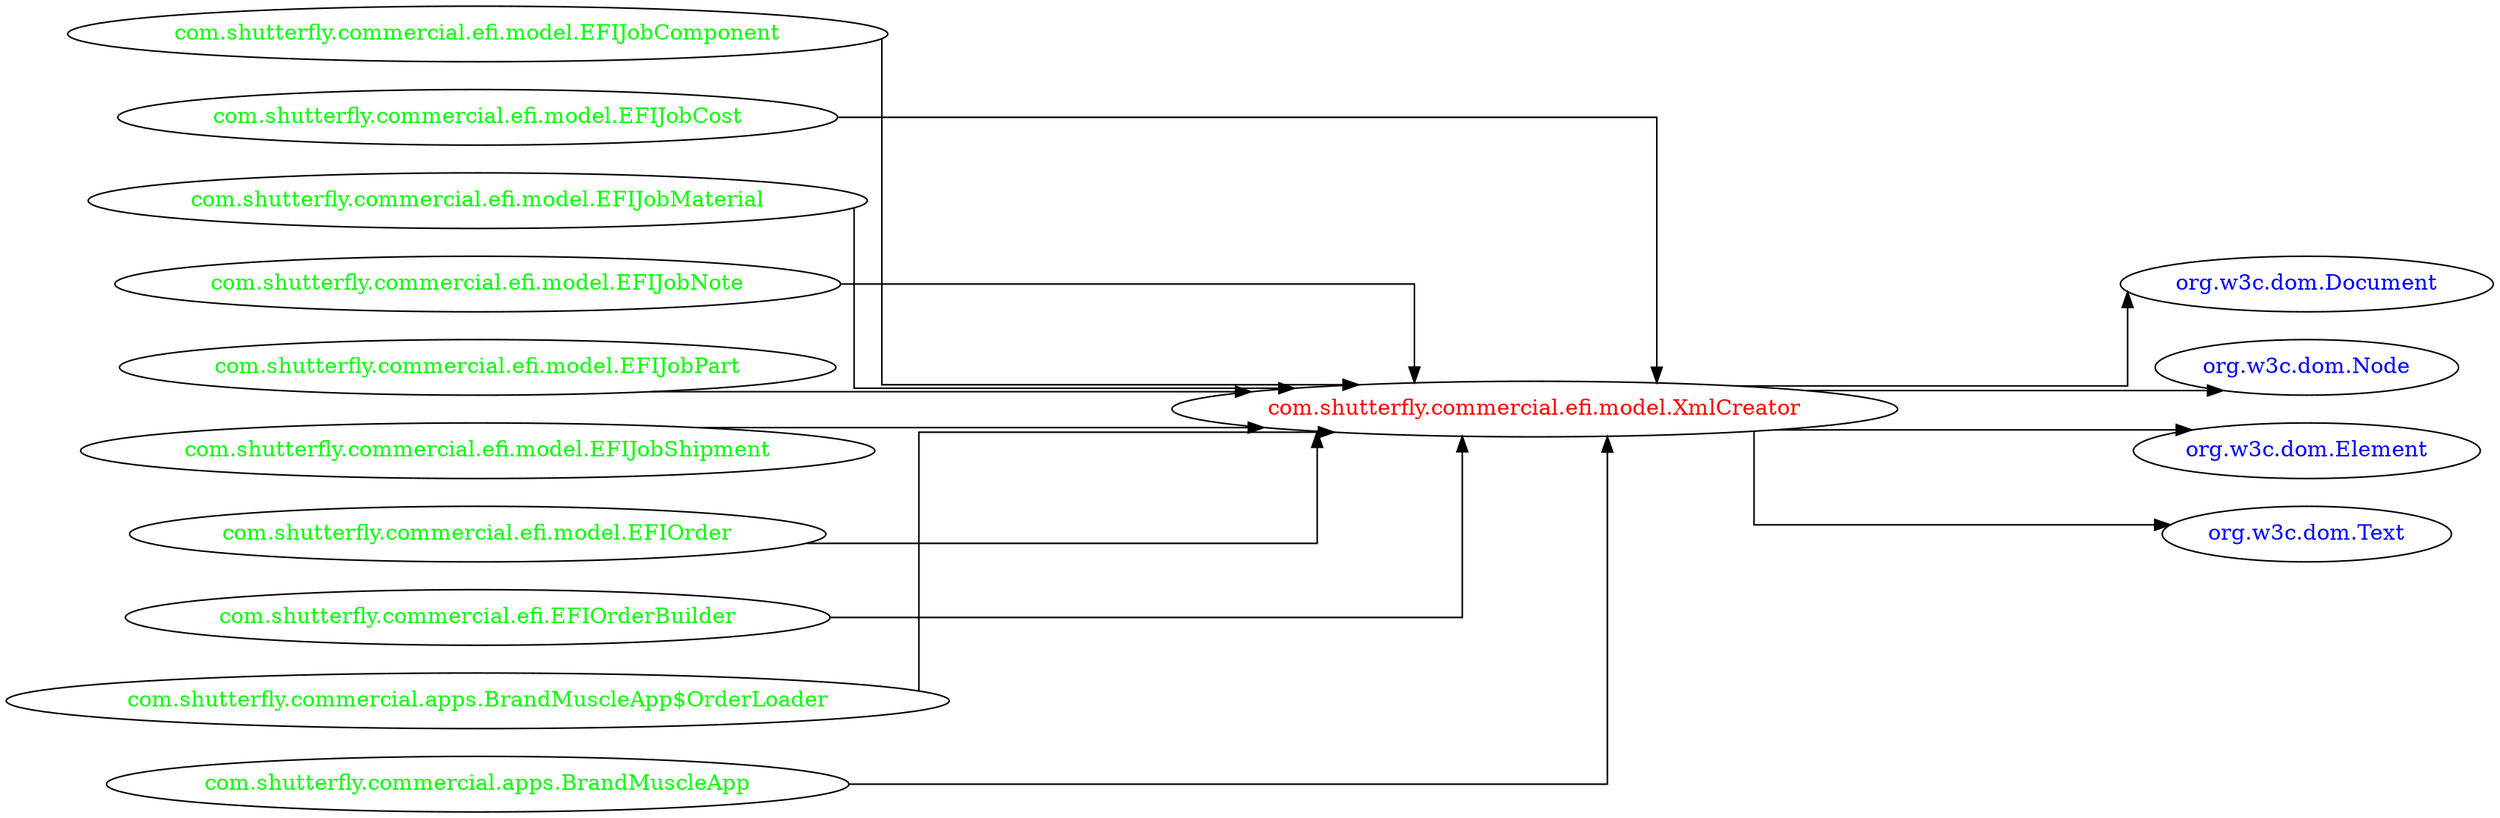 digraph dependencyGraph {
 concentrate=true;
 ranksep="2.0";
 rankdir="LR"; 
 splines="ortho";
"com.shutterfly.commercial.efi.model.XmlCreator" [fontcolor="red"];
"org.w3c.dom.Document" [ fontcolor="blue" ];
"com.shutterfly.commercial.efi.model.XmlCreator"->"org.w3c.dom.Document";
"org.w3c.dom.Node" [ fontcolor="blue" ];
"com.shutterfly.commercial.efi.model.XmlCreator"->"org.w3c.dom.Node";
"org.w3c.dom.Element" [ fontcolor="blue" ];
"com.shutterfly.commercial.efi.model.XmlCreator"->"org.w3c.dom.Element";
"org.w3c.dom.Text" [ fontcolor="blue" ];
"com.shutterfly.commercial.efi.model.XmlCreator"->"org.w3c.dom.Text";
"com.shutterfly.commercial.efi.model.EFIJobComponent" [ fontcolor="green" ];
"com.shutterfly.commercial.efi.model.EFIJobComponent"->"com.shutterfly.commercial.efi.model.XmlCreator";
"com.shutterfly.commercial.efi.model.EFIJobCost" [ fontcolor="green" ];
"com.shutterfly.commercial.efi.model.EFIJobCost"->"com.shutterfly.commercial.efi.model.XmlCreator";
"com.shutterfly.commercial.efi.model.EFIJobMaterial" [ fontcolor="green" ];
"com.shutterfly.commercial.efi.model.EFIJobMaterial"->"com.shutterfly.commercial.efi.model.XmlCreator";
"com.shutterfly.commercial.efi.model.EFIJobNote" [ fontcolor="green" ];
"com.shutterfly.commercial.efi.model.EFIJobNote"->"com.shutterfly.commercial.efi.model.XmlCreator";
"com.shutterfly.commercial.efi.model.EFIJobPart" [ fontcolor="green" ];
"com.shutterfly.commercial.efi.model.EFIJobPart"->"com.shutterfly.commercial.efi.model.XmlCreator";
"com.shutterfly.commercial.efi.model.EFIJobShipment" [ fontcolor="green" ];
"com.shutterfly.commercial.efi.model.EFIJobShipment"->"com.shutterfly.commercial.efi.model.XmlCreator";
"com.shutterfly.commercial.efi.model.EFIOrder" [ fontcolor="green" ];
"com.shutterfly.commercial.efi.model.EFIOrder"->"com.shutterfly.commercial.efi.model.XmlCreator";
"com.shutterfly.commercial.efi.EFIOrderBuilder" [ fontcolor="green" ];
"com.shutterfly.commercial.efi.EFIOrderBuilder"->"com.shutterfly.commercial.efi.model.XmlCreator";
"com.shutterfly.commercial.apps.BrandMuscleApp$OrderLoader" [ fontcolor="green" ];
"com.shutterfly.commercial.apps.BrandMuscleApp$OrderLoader"->"com.shutterfly.commercial.efi.model.XmlCreator";
"com.shutterfly.commercial.apps.BrandMuscleApp" [ fontcolor="green" ];
"com.shutterfly.commercial.apps.BrandMuscleApp"->"com.shutterfly.commercial.efi.model.XmlCreator";
}